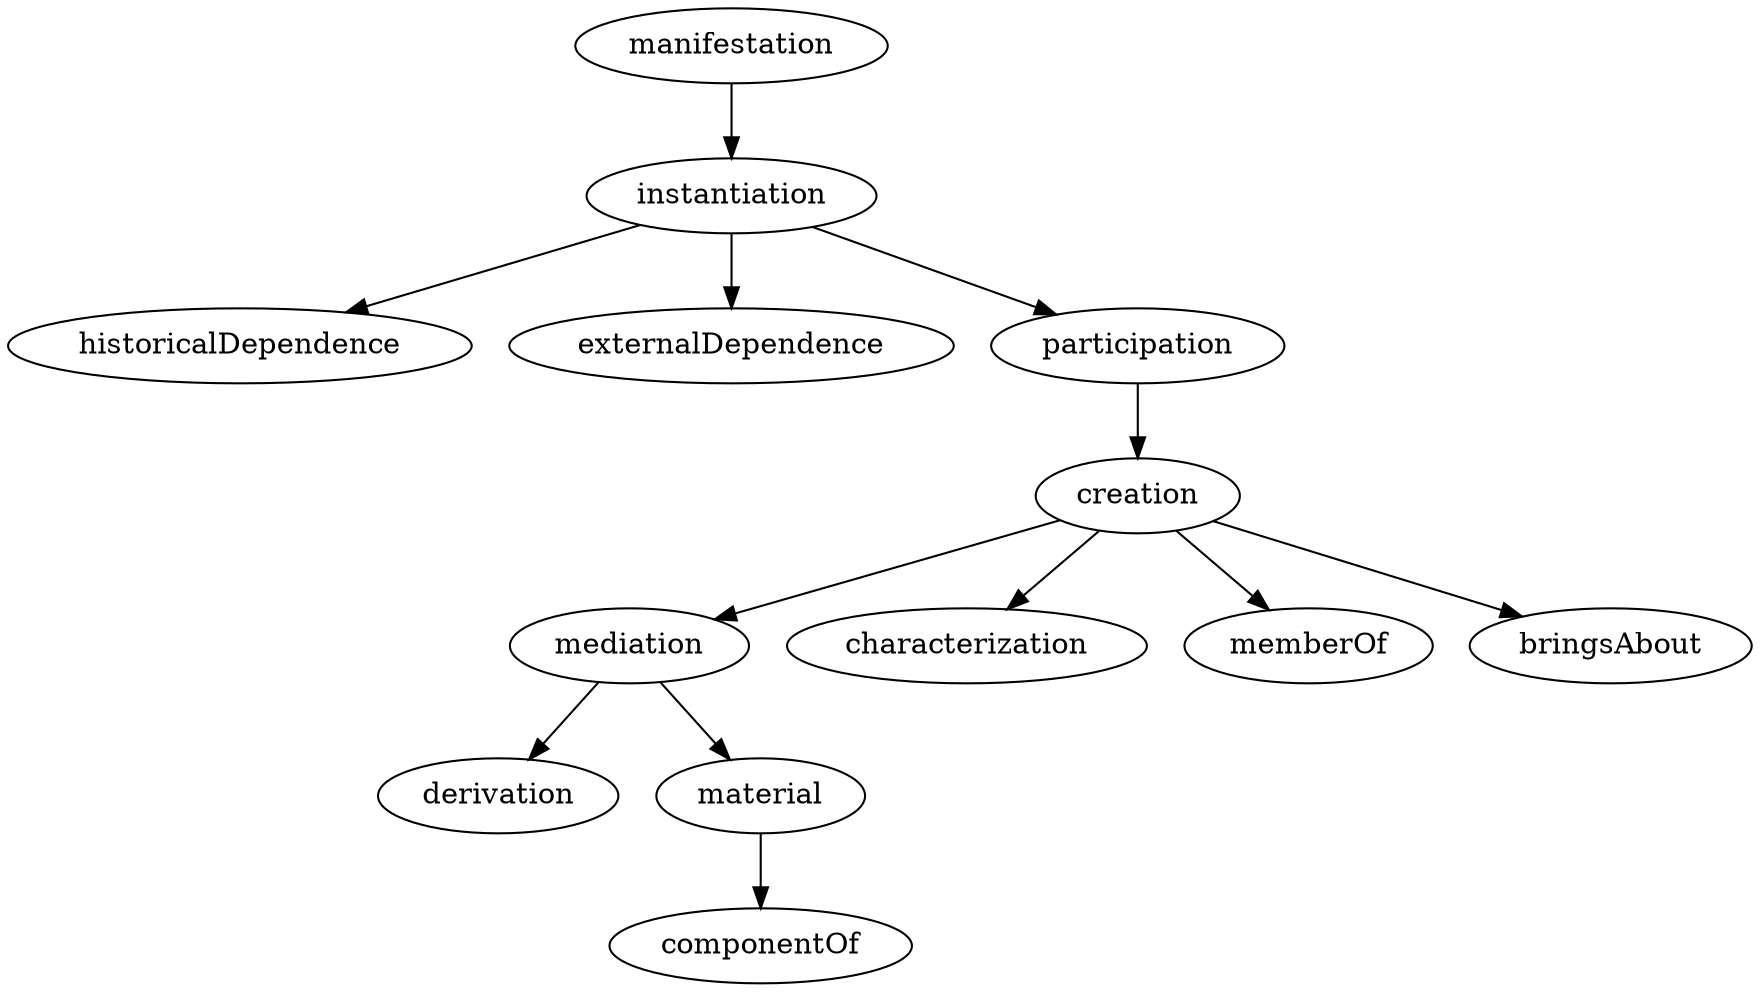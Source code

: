strict digraph  {
manifestation;
instantiation;
historicalDependence;
externalDependence;
participation;
creation;
mediation;
characterization;
memberOf;
bringsAbout;
derivation;
material;
componentOf;
manifestation -> instantiation;
instantiation -> historicalDependence;
instantiation -> externalDependence;
instantiation -> participation;
participation -> creation;
creation -> mediation;
creation -> characterization;
creation -> memberOf;
creation -> bringsAbout;
mediation -> derivation;
mediation -> material;
material -> componentOf;
}

